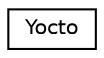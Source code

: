 digraph "Graphical Class Hierarchy"
{
 // LATEX_PDF_SIZE
  edge [fontname="Helvetica",fontsize="10",labelfontname="Helvetica",labelfontsize="10"];
  node [fontname="Helvetica",fontsize="10",shape=record];
  rankdir="LR";
  Node0 [label="Yocto",height=0.2,width=0.4,color="black", fillcolor="white", style="filled",URL="$class_yocto.html",tooltip="The main class that controls all interpreter parts (lexer, parser, evaluator)"];
}

